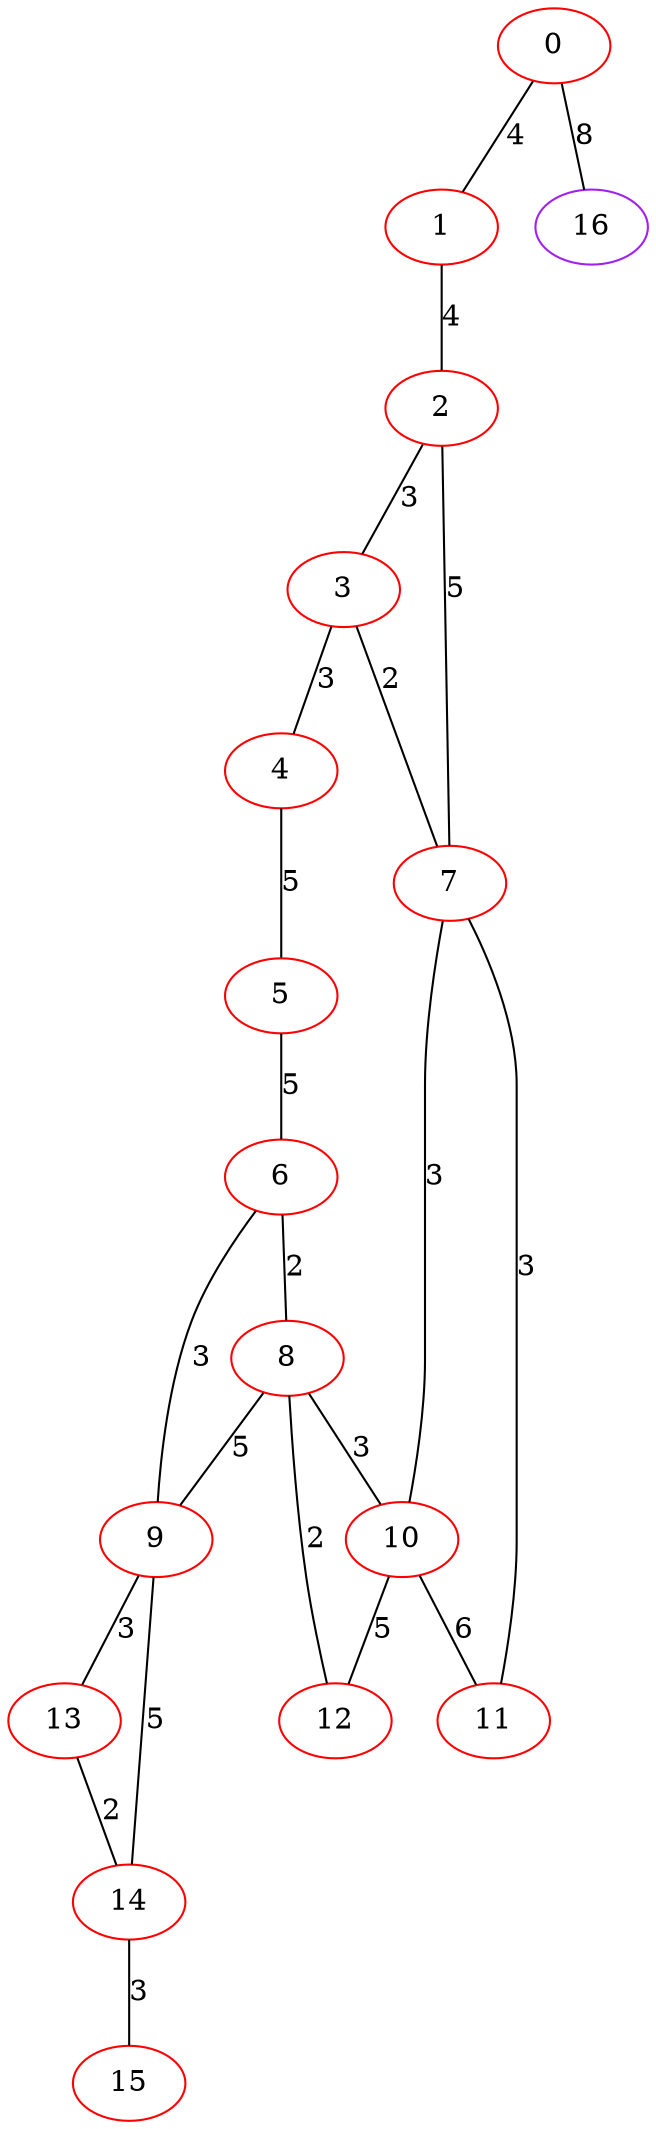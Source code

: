 graph "" {
0 [color=red, weight=1];
1 [color=red, weight=1];
2 [color=red, weight=1];
3 [color=red, weight=1];
4 [color=red, weight=1];
5 [color=red, weight=1];
6 [color=red, weight=1];
7 [color=red, weight=1];
8 [color=red, weight=1];
9 [color=red, weight=1];
10 [color=red, weight=1];
11 [color=red, weight=1];
12 [color=red, weight=1];
13 [color=red, weight=1];
14 [color=red, weight=1];
15 [color=red, weight=1];
16 [color=purple, weight=4];
0 -- 16  [key=0, label=8];
0 -- 1  [key=0, label=4];
1 -- 2  [key=0, label=4];
2 -- 3  [key=0, label=3];
2 -- 7  [key=0, label=5];
3 -- 4  [key=0, label=3];
3 -- 7  [key=0, label=2];
4 -- 5  [key=0, label=5];
5 -- 6  [key=0, label=5];
6 -- 8  [key=0, label=2];
6 -- 9  [key=0, label=3];
7 -- 10  [key=0, label=3];
7 -- 11  [key=0, label=3];
8 -- 9  [key=0, label=5];
8 -- 10  [key=0, label=3];
8 -- 12  [key=0, label=2];
9 -- 13  [key=0, label=3];
9 -- 14  [key=0, label=5];
10 -- 11  [key=0, label=6];
10 -- 12  [key=0, label=5];
13 -- 14  [key=0, label=2];
14 -- 15  [key=0, label=3];
}

